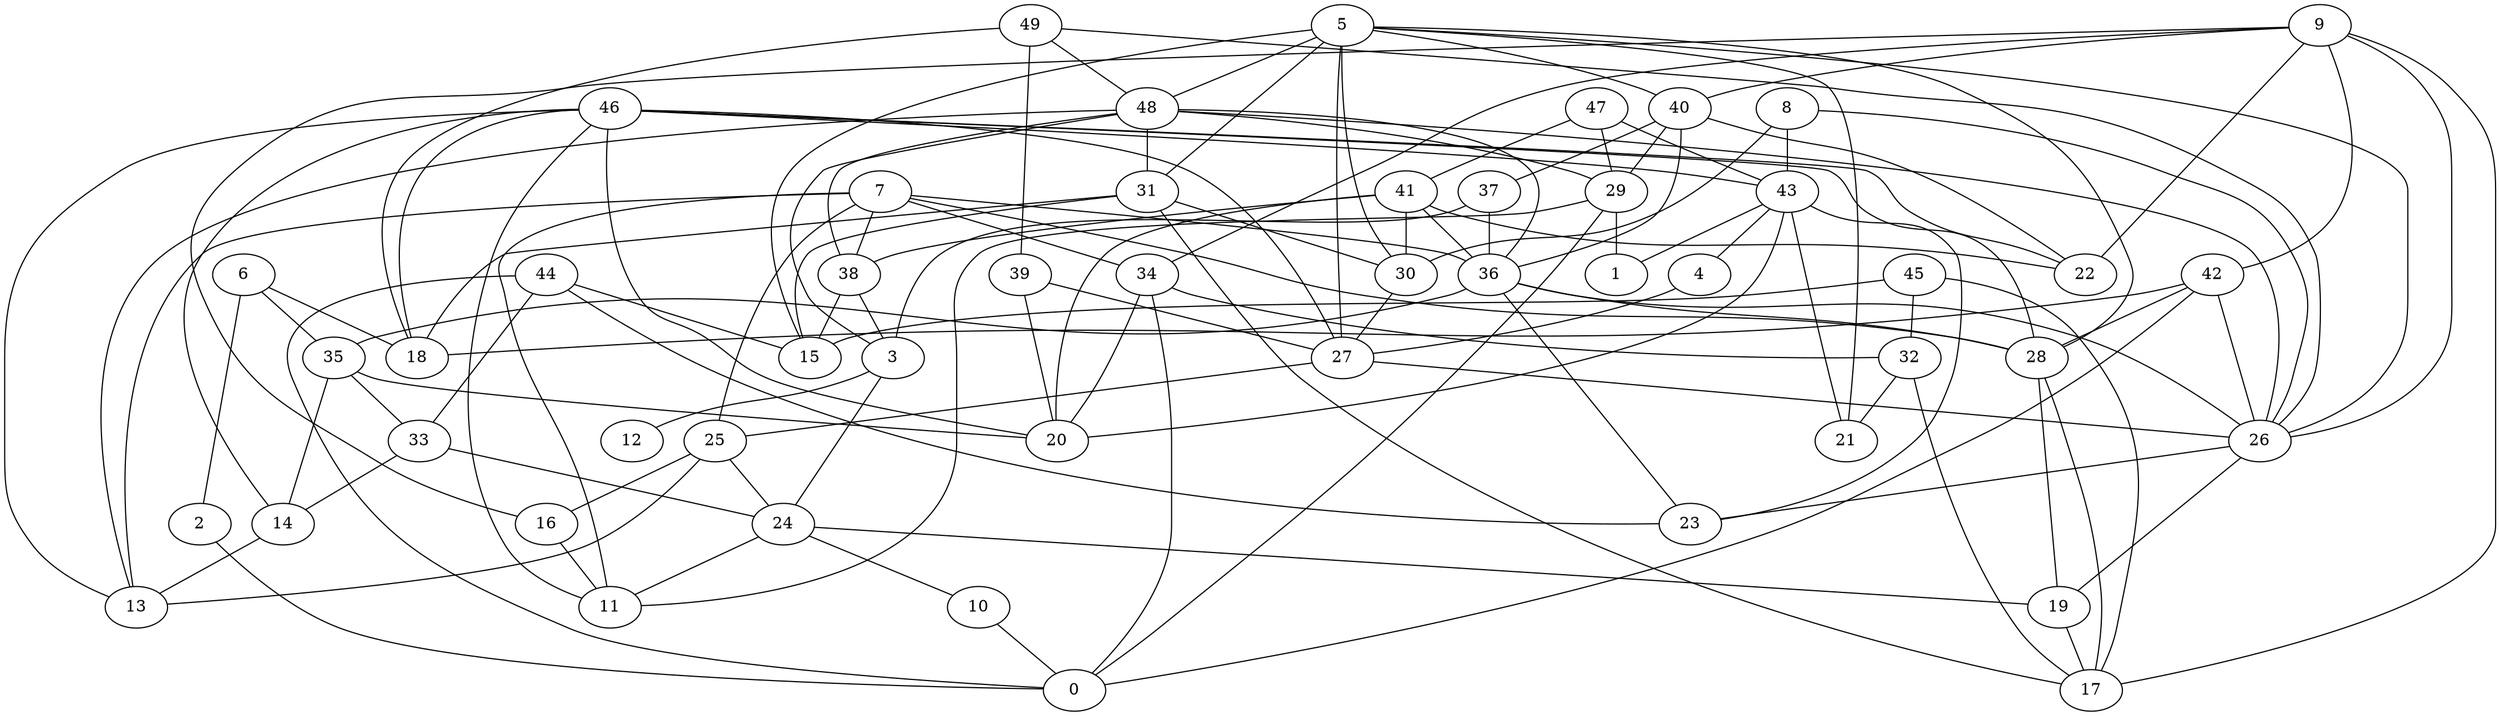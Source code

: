 digraph GG_graph {

subgraph G_graph {
edge [color = black]
"4" -> "27" [dir = none]
"33" -> "24" [dir = none]
"16" -> "11" [dir = none]
"47" -> "43" [dir = none]
"37" -> "3" [dir = none]
"2" -> "0" [dir = none]
"8" -> "30" [dir = none]
"10" -> "0" [dir = none]
"7" -> "25" [dir = none]
"7" -> "36" [dir = none]
"44" -> "0" [dir = none]
"48" -> "31" [dir = none]
"48" -> "13" [dir = none]
"48" -> "26" [dir = none]
"48" -> "29" [dir = none]
"48" -> "38" [dir = none]
"48" -> "3" [dir = none]
"48" -> "36" [dir = none]
"29" -> "0" [dir = none]
"29" -> "11" [dir = none]
"27" -> "26" [dir = none]
"35" -> "20" [dir = none]
"5" -> "21" [dir = none]
"5" -> "15" [dir = none]
"5" -> "48" [dir = none]
"36" -> "23" [dir = none]
"36" -> "35" [dir = none]
"36" -> "28" [dir = none]
"43" -> "1" [dir = none]
"43" -> "23" [dir = none]
"46" -> "14" [dir = none]
"46" -> "22" [dir = none]
"46" -> "28" [dir = none]
"32" -> "21" [dir = none]
"28" -> "19" [dir = none]
"41" -> "30" [dir = none]
"41" -> "38" [dir = none]
"49" -> "39" [dir = none]
"49" -> "18" [dir = none]
"49" -> "26" [dir = none]
"42" -> "26" [dir = none]
"9" -> "17" [dir = none]
"9" -> "40" [dir = none]
"9" -> "34" [dir = none]
"6" -> "18" [dir = none]
"45" -> "32" [dir = none]
"3" -> "12" [dir = none]
"34" -> "32" [dir = none]
"24" -> "11" [dir = none]
"44" -> "15" [dir = none]
"3" -> "24" [dir = none]
"29" -> "1" [dir = none]
"9" -> "26" [dir = none]
"7" -> "11" [dir = none]
"38" -> "15" [dir = none]
"9" -> "22" [dir = none]
"43" -> "4" [dir = none]
"7" -> "38" [dir = none]
"26" -> "23" [dir = none]
"5" -> "40" [dir = none]
"45" -> "15" [dir = none]
"25" -> "16" [dir = none]
"45" -> "17" [dir = none]
"9" -> "42" [dir = none]
"42" -> "28" [dir = none]
"39" -> "27" [dir = none]
"41" -> "36" [dir = none]
"25" -> "13" [dir = none]
"38" -> "3" [dir = none]
"42" -> "18" [dir = none]
"8" -> "26" [dir = none]
"27" -> "25" [dir = none]
"41" -> "22" [dir = none]
"46" -> "11" [dir = none]
"41" -> "20" [dir = none]
"7" -> "28" [dir = none]
"24" -> "10" [dir = none]
"46" -> "20" [dir = none]
"35" -> "33" [dir = none]
"37" -> "36" [dir = none]
"39" -> "20" [dir = none]
"19" -> "17" [dir = none]
"8" -> "43" [dir = none]
"40" -> "36" [dir = none]
"31" -> "30" [dir = none]
"34" -> "20" [dir = none]
"46" -> "27" [dir = none]
"40" -> "37" [dir = none]
"47" -> "41" [dir = none]
"32" -> "17" [dir = none]
"33" -> "14" [dir = none]
"44" -> "23" [dir = none]
"31" -> "15" [dir = none]
"46" -> "18" [dir = none]
"42" -> "0" [dir = none]
"40" -> "22" [dir = none]
"46" -> "43" [dir = none]
"7" -> "13" [dir = none]
"49" -> "48" [dir = none]
"5" -> "28" [dir = none]
"5" -> "26" [dir = none]
"25" -> "24" [dir = none]
"40" -> "29" [dir = none]
"26" -> "19" [dir = none]
"24" -> "19" [dir = none]
"34" -> "0" [dir = none]
"31" -> "18" [dir = none]
"47" -> "29" [dir = none]
"36" -> "26" [dir = none]
"5" -> "30" [dir = none]
"7" -> "34" [dir = none]
"43" -> "20" [dir = none]
"14" -> "13" [dir = none]
"46" -> "13" [dir = none]
"5" -> "27" [dir = none]
"28" -> "17" [dir = none]
"43" -> "21" [dir = none]
"9" -> "16" [dir = none]
"31" -> "17" [dir = none]
"35" -> "14" [dir = none]
"6" -> "2" [dir = none]
"30" -> "27" [dir = none]
"5" -> "31" [dir = none]
"44" -> "33" [dir = none]
"6" -> "35" [dir = none]
}

}
